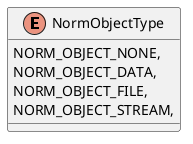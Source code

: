 @startuml
enum NormObjectType {
    NORM_OBJECT_NONE,
    NORM_OBJECT_DATA,
    NORM_OBJECT_FILE,
    NORM_OBJECT_STREAM,
}
@enduml
